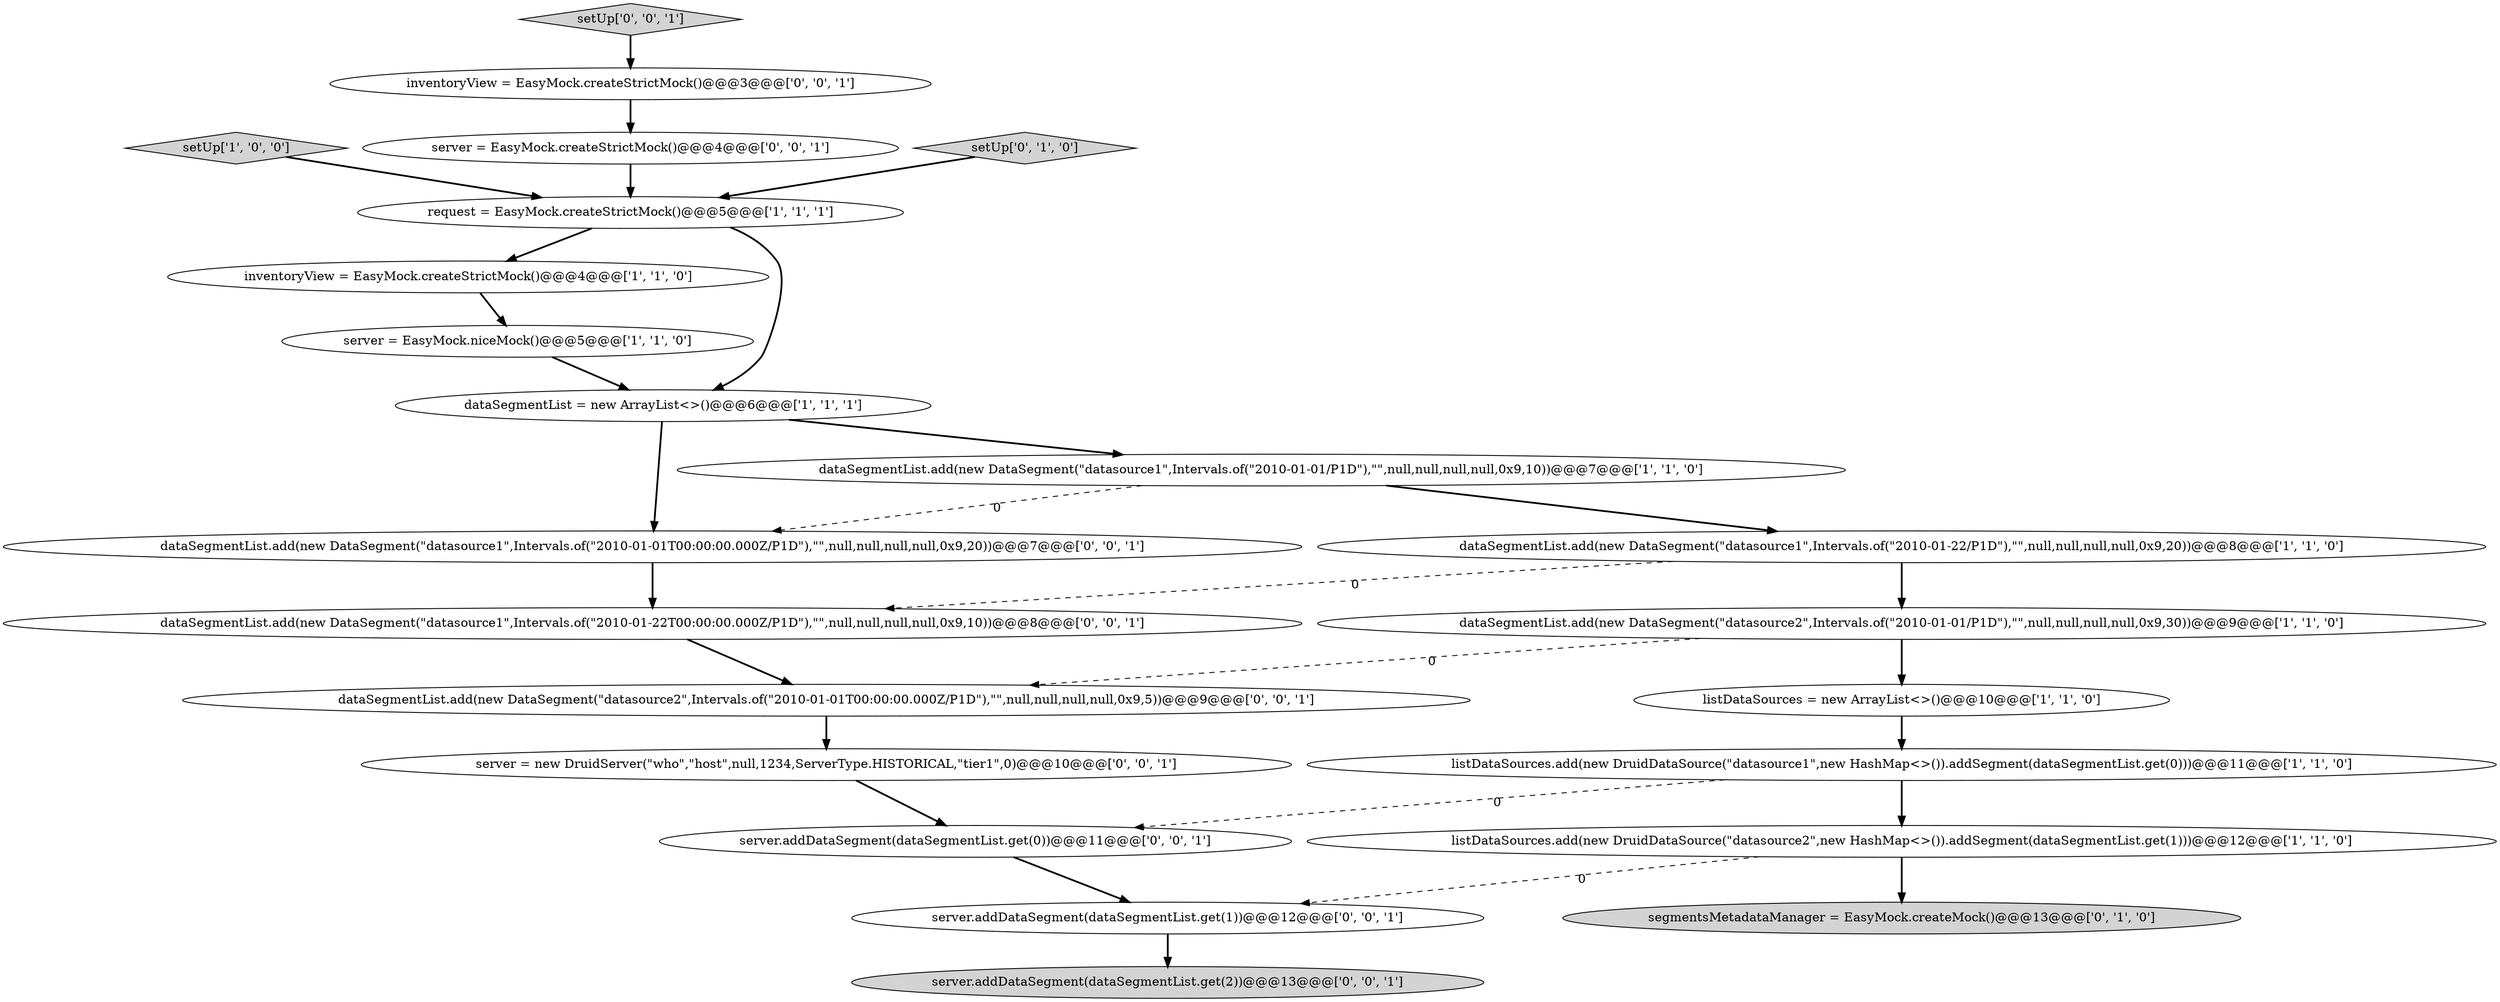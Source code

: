 digraph {
16 [style = filled, label = "server.addDataSegment(dataSegmentList.get(0))@@@11@@@['0', '0', '1']", fillcolor = white, shape = ellipse image = "AAA0AAABBB3BBB"];
6 [style = filled, label = "inventoryView = EasyMock.createStrictMock()@@@4@@@['1', '1', '0']", fillcolor = white, shape = ellipse image = "AAA0AAABBB1BBB"];
21 [style = filled, label = "server = new DruidServer(\"who\",\"host\",null,1234,ServerType.HISTORICAL,\"tier1\",0)@@@10@@@['0', '0', '1']", fillcolor = white, shape = ellipse image = "AAA0AAABBB3BBB"];
8 [style = filled, label = "setUp['1', '0', '0']", fillcolor = lightgray, shape = diamond image = "AAA0AAABBB1BBB"];
0 [style = filled, label = "listDataSources.add(new DruidDataSource(\"datasource2\",new HashMap<>()).addSegment(dataSegmentList.get(1)))@@@12@@@['1', '1', '0']", fillcolor = white, shape = ellipse image = "AAA0AAABBB1BBB"];
17 [style = filled, label = "dataSegmentList.add(new DataSegment(\"datasource2\",Intervals.of(\"2010-01-01T00:00:00.000Z/P1D\"),\"\",null,null,null,null,0x9,5))@@@9@@@['0', '0', '1']", fillcolor = white, shape = ellipse image = "AAA0AAABBB3BBB"];
13 [style = filled, label = "dataSegmentList.add(new DataSegment(\"datasource1\",Intervals.of(\"2010-01-22T00:00:00.000Z/P1D\"),\"\",null,null,null,null,0x9,10))@@@8@@@['0', '0', '1']", fillcolor = white, shape = ellipse image = "AAA0AAABBB3BBB"];
7 [style = filled, label = "dataSegmentList = new ArrayList<>()@@@6@@@['1', '1', '1']", fillcolor = white, shape = ellipse image = "AAA0AAABBB1BBB"];
3 [style = filled, label = "listDataSources.add(new DruidDataSource(\"datasource1\",new HashMap<>()).addSegment(dataSegmentList.get(0)))@@@11@@@['1', '1', '0']", fillcolor = white, shape = ellipse image = "AAA0AAABBB1BBB"];
22 [style = filled, label = "server.addDataSegment(dataSegmentList.get(1))@@@12@@@['0', '0', '1']", fillcolor = white, shape = ellipse image = "AAA0AAABBB3BBB"];
10 [style = filled, label = "dataSegmentList.add(new DataSegment(\"datasource1\",Intervals.of(\"2010-01-01/P1D\"),\"\",null,null,null,null,0x9,10))@@@7@@@['1', '1', '0']", fillcolor = white, shape = ellipse image = "AAA0AAABBB1BBB"];
12 [style = filled, label = "segmentsMetadataManager = EasyMock.createMock()@@@13@@@['0', '1', '0']", fillcolor = lightgray, shape = ellipse image = "AAA1AAABBB2BBB"];
15 [style = filled, label = "dataSegmentList.add(new DataSegment(\"datasource1\",Intervals.of(\"2010-01-01T00:00:00.000Z/P1D\"),\"\",null,null,null,null,0x9,20))@@@7@@@['0', '0', '1']", fillcolor = white, shape = ellipse image = "AAA0AAABBB3BBB"];
4 [style = filled, label = "server = EasyMock.niceMock()@@@5@@@['1', '1', '0']", fillcolor = white, shape = ellipse image = "AAA0AAABBB1BBB"];
14 [style = filled, label = "server = EasyMock.createStrictMock()@@@4@@@['0', '0', '1']", fillcolor = white, shape = ellipse image = "AAA0AAABBB3BBB"];
18 [style = filled, label = "server.addDataSegment(dataSegmentList.get(2))@@@13@@@['0', '0', '1']", fillcolor = lightgray, shape = ellipse image = "AAA0AAABBB3BBB"];
20 [style = filled, label = "inventoryView = EasyMock.createStrictMock()@@@3@@@['0', '0', '1']", fillcolor = white, shape = ellipse image = "AAA0AAABBB3BBB"];
1 [style = filled, label = "dataSegmentList.add(new DataSegment(\"datasource2\",Intervals.of(\"2010-01-01/P1D\"),\"\",null,null,null,null,0x9,30))@@@9@@@['1', '1', '0']", fillcolor = white, shape = ellipse image = "AAA0AAABBB1BBB"];
9 [style = filled, label = "request = EasyMock.createStrictMock()@@@5@@@['1', '1', '1']", fillcolor = white, shape = ellipse image = "AAA0AAABBB1BBB"];
2 [style = filled, label = "listDataSources = new ArrayList<>()@@@10@@@['1', '1', '0']", fillcolor = white, shape = ellipse image = "AAA0AAABBB1BBB"];
5 [style = filled, label = "dataSegmentList.add(new DataSegment(\"datasource1\",Intervals.of(\"2010-01-22/P1D\"),\"\",null,null,null,null,0x9,20))@@@8@@@['1', '1', '0']", fillcolor = white, shape = ellipse image = "AAA0AAABBB1BBB"];
19 [style = filled, label = "setUp['0', '0', '1']", fillcolor = lightgray, shape = diamond image = "AAA0AAABBB3BBB"];
11 [style = filled, label = "setUp['0', '1', '0']", fillcolor = lightgray, shape = diamond image = "AAA0AAABBB2BBB"];
5->13 [style = dashed, label="0"];
4->7 [style = bold, label=""];
8->9 [style = bold, label=""];
6->4 [style = bold, label=""];
17->21 [style = bold, label=""];
7->10 [style = bold, label=""];
3->16 [style = dashed, label="0"];
13->17 [style = bold, label=""];
5->1 [style = bold, label=""];
21->16 [style = bold, label=""];
19->20 [style = bold, label=""];
11->9 [style = bold, label=""];
14->9 [style = bold, label=""];
16->22 [style = bold, label=""];
10->15 [style = dashed, label="0"];
2->3 [style = bold, label=""];
9->6 [style = bold, label=""];
0->12 [style = bold, label=""];
3->0 [style = bold, label=""];
15->13 [style = bold, label=""];
22->18 [style = bold, label=""];
7->15 [style = bold, label=""];
20->14 [style = bold, label=""];
1->17 [style = dashed, label="0"];
0->22 [style = dashed, label="0"];
1->2 [style = bold, label=""];
10->5 [style = bold, label=""];
9->7 [style = bold, label=""];
}
